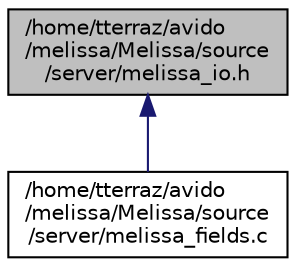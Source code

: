 digraph "/home/tterraz/avido/melissa/Melissa/source/server/melissa_io.h"
{
  edge [fontname="Helvetica",fontsize="10",labelfontname="Helvetica",labelfontsize="10"];
  node [fontname="Helvetica",fontsize="10",shape=record];
  Node14 [label="/home/tterraz/avido\l/melissa/Melissa/source\l/server/melissa_io.h",height=0.2,width=0.4,color="black", fillcolor="grey75", style="filled", fontcolor="black"];
  Node14 -> Node15 [dir="back",color="midnightblue",fontsize="10",style="solid",fontname="Helvetica"];
  Node15 [label="/home/tterraz/avido\l/melissa/Melissa/source\l/server/melissa_fields.c",height=0.2,width=0.4,color="black", fillcolor="white", style="filled",URL="$melissa__fields_8c.html",tooltip="Routines related to the melissa_fields structure. "];
}
